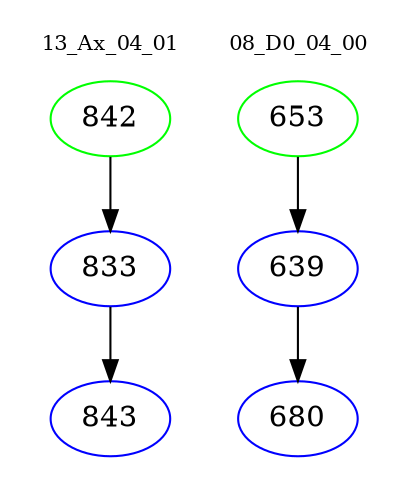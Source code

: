 digraph{
subgraph cluster_0 {
color = white
label = "13_Ax_04_01";
fontsize=10;
T0_842 [label="842", color="green"]
T0_842 -> T0_833 [color="black"]
T0_833 [label="833", color="blue"]
T0_833 -> T0_843 [color="black"]
T0_843 [label="843", color="blue"]
}
subgraph cluster_1 {
color = white
label = "08_D0_04_00";
fontsize=10;
T1_653 [label="653", color="green"]
T1_653 -> T1_639 [color="black"]
T1_639 [label="639", color="blue"]
T1_639 -> T1_680 [color="black"]
T1_680 [label="680", color="blue"]
}
}
